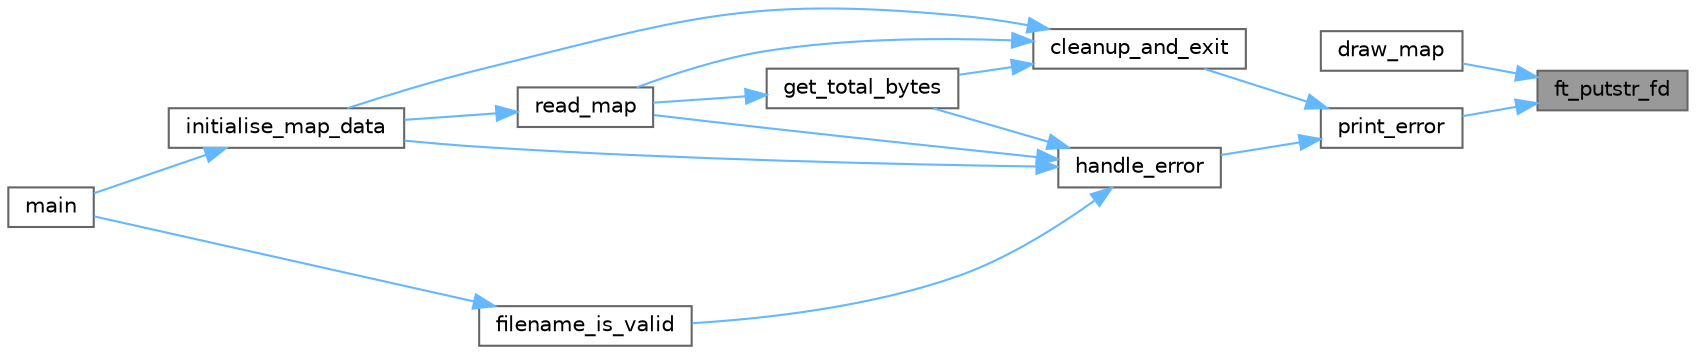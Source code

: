 digraph "ft_putstr_fd"
{
 // INTERACTIVE_SVG=YES
 // LATEX_PDF_SIZE
  bgcolor="transparent";
  edge [fontname=Helvetica,fontsize=10,labelfontname=Helvetica,labelfontsize=10];
  node [fontname=Helvetica,fontsize=10,shape=box,height=0.2,width=0.4];
  rankdir="RL";
  Node1 [label="ft_putstr_fd",height=0.2,width=0.4,color="gray40", fillcolor="grey60", style="filled", fontcolor="black",tooltip=" "];
  Node1 -> Node2 [dir="back",color="steelblue1",style="solid"];
  Node2 [label="draw_map",height=0.2,width=0.4,color="grey40", fillcolor="white", style="filled",URL="$draw__map_8c.html#a1dd6a7f325ca5e8aafa0fe462209b4bb",tooltip=" "];
  Node1 -> Node3 [dir="back",color="steelblue1",style="solid"];
  Node3 [label="print_error",height=0.2,width=0.4,color="grey40", fillcolor="white", style="filled",URL="$error__handling_8c.html#a968801b6df4daa98b46851157bfbacab",tooltip="Prints an error message to the standard error output."];
  Node3 -> Node4 [dir="back",color="steelblue1",style="solid"];
  Node4 [label="cleanup_and_exit",height=0.2,width=0.4,color="grey40", fillcolor="white", style="filled",URL="$error__handling_8c.html#ad12f49185b9cfb483605a617c9484f25",tooltip="Frees any allocated memory and exits the program with the given error number."];
  Node4 -> Node5 [dir="back",color="steelblue1",style="solid"];
  Node5 [label="get_total_bytes",height=0.2,width=0.4,color="grey40", fillcolor="white", style="filled",URL="$read__map_8c.html#a973f5273453bacdf37c27ef24bdd540d",tooltip="Returns the total number of bytes in the file with the given filename."];
  Node5 -> Node6 [dir="back",color="steelblue1",style="solid"];
  Node6 [label="read_map",height=0.2,width=0.4,color="grey40", fillcolor="white", style="filled",URL="$read__map_8c.html#a953ff0338bfa5e5863fc98056025e303",tooltip="Reads the contents of the file with the given name into a dynamically allocated buffer."];
  Node6 -> Node7 [dir="back",color="steelblue1",style="solid"];
  Node7 [label="initialise_map_data",height=0.2,width=0.4,color="grey40", fillcolor="white", style="filled",URL="$draw__map__utils_8c.html#a5fa910f318c64f5de1f230726dfe8540",tooltip="Initializes map data."];
  Node7 -> Node8 [dir="back",color="steelblue1",style="solid"];
  Node8 [label="main",height=0.2,width=0.4,color="grey40", fillcolor="white", style="filled",URL="$main_8c.html#a3c04138a5bfe5d72780bb7e82a18e627",tooltip=" "];
  Node4 -> Node7 [dir="back",color="steelblue1",style="solid"];
  Node4 -> Node6 [dir="back",color="steelblue1",style="solid"];
  Node3 -> Node9 [dir="back",color="steelblue1",style="solid"];
  Node9 [label="handle_error",height=0.2,width=0.4,color="grey40", fillcolor="white", style="filled",URL="$error__handling_8c.html#ad181c6ede99dd5972122241b43954466",tooltip="Handles the given error number, prints an error message to the standard error output,..."];
  Node9 -> Node10 [dir="back",color="steelblue1",style="solid"];
  Node10 [label="filename_is_valid",height=0.2,width=0.4,color="grey40", fillcolor="white", style="filled",URL="$error__handling_8c.html#a287e1eb420c186ddb3ca11b0d5b6cab4",tooltip="Checks if the given filename is valid."];
  Node10 -> Node8 [dir="back",color="steelblue1",style="solid"];
  Node9 -> Node5 [dir="back",color="steelblue1",style="solid"];
  Node9 -> Node7 [dir="back",color="steelblue1",style="solid"];
  Node9 -> Node6 [dir="back",color="steelblue1",style="solid"];
}
